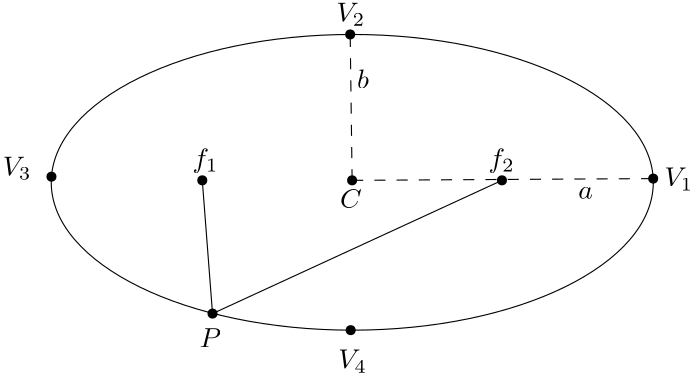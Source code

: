 <?xml version="1.0"?>
<!DOCTYPE ipe SYSTEM "ipe.dtd">
<ipe version="70107" creator="Ipe 7.2.5">
<info created="D:20160908155429" modified="D:20160908160049"/>
<ipestyle name="basic">
<symbol name="arrow/arc(spx)">
<path stroke="sym-stroke" fill="sym-stroke" pen="sym-pen">
0 0 m
-1 0.333 l
-1 -0.333 l
h
</path>
</symbol>
<symbol name="arrow/farc(spx)">
<path stroke="sym-stroke" fill="white" pen="sym-pen">
0 0 m
-1 0.333 l
-1 -0.333 l
h
</path>
</symbol>
<symbol name="arrow/ptarc(spx)">
<path stroke="sym-stroke" fill="sym-stroke" pen="sym-pen">
0 0 m
-1 0.333 l
-0.8 0 l
-1 -0.333 l
h
</path>
</symbol>
<symbol name="arrow/fptarc(spx)">
<path stroke="sym-stroke" fill="white" pen="sym-pen">
0 0 m
-1 0.333 l
-0.8 0 l
-1 -0.333 l
h
</path>
</symbol>
<symbol name="mark/circle(sx)" transformations="translations">
<path fill="sym-stroke">
0.6 0 0 0.6 0 0 e
0.4 0 0 0.4 0 0 e
</path>
</symbol>
<symbol name="mark/disk(sx)" transformations="translations">
<path fill="sym-stroke">
0.6 0 0 0.6 0 0 e
</path>
</symbol>
<symbol name="mark/fdisk(sfx)" transformations="translations">
<group>
<path fill="sym-fill">
0.5 0 0 0.5 0 0 e
</path>
<path fill="sym-stroke" fillrule="eofill">
0.6 0 0 0.6 0 0 e
0.4 0 0 0.4 0 0 e
</path>
</group>
</symbol>
<symbol name="mark/box(sx)" transformations="translations">
<path fill="sym-stroke" fillrule="eofill">
-0.6 -0.6 m
0.6 -0.6 l
0.6 0.6 l
-0.6 0.6 l
h
-0.4 -0.4 m
0.4 -0.4 l
0.4 0.4 l
-0.4 0.4 l
h
</path>
</symbol>
<symbol name="mark/square(sx)" transformations="translations">
<path fill="sym-stroke">
-0.6 -0.6 m
0.6 -0.6 l
0.6 0.6 l
-0.6 0.6 l
h
</path>
</symbol>
<symbol name="mark/fsquare(sfx)" transformations="translations">
<group>
<path fill="sym-fill">
-0.5 -0.5 m
0.5 -0.5 l
0.5 0.5 l
-0.5 0.5 l
h
</path>
<path fill="sym-stroke" fillrule="eofill">
-0.6 -0.6 m
0.6 -0.6 l
0.6 0.6 l
-0.6 0.6 l
h
-0.4 -0.4 m
0.4 -0.4 l
0.4 0.4 l
-0.4 0.4 l
h
</path>
</group>
</symbol>
<symbol name="mark/cross(sx)" transformations="translations">
<group>
<path fill="sym-stroke">
-0.43 -0.57 m
0.57 0.43 l
0.43 0.57 l
-0.57 -0.43 l
h
</path>
<path fill="sym-stroke">
-0.43 0.57 m
0.57 -0.43 l
0.43 -0.57 l
-0.57 0.43 l
h
</path>
</group>
</symbol>
<symbol name="arrow/fnormal(spx)">
<path stroke="sym-stroke" fill="white" pen="sym-pen">
0 0 m
-1 0.333 l
-1 -0.333 l
h
</path>
</symbol>
<symbol name="arrow/pointed(spx)">
<path stroke="sym-stroke" fill="sym-stroke" pen="sym-pen">
0 0 m
-1 0.333 l
-0.8 0 l
-1 -0.333 l
h
</path>
</symbol>
<symbol name="arrow/fpointed(spx)">
<path stroke="sym-stroke" fill="white" pen="sym-pen">
0 0 m
-1 0.333 l
-0.8 0 l
-1 -0.333 l
h
</path>
</symbol>
<symbol name="arrow/linear(spx)">
<path stroke="sym-stroke" pen="sym-pen">
-1 0.333 m
0 0 l
-1 -0.333 l
</path>
</symbol>
<symbol name="arrow/fdouble(spx)">
<path stroke="sym-stroke" fill="white" pen="sym-pen">
0 0 m
-1 0.333 l
-1 -0.333 l
h
-1 0 m
-2 0.333 l
-2 -0.333 l
h
</path>
</symbol>
<symbol name="arrow/double(spx)">
<path stroke="sym-stroke" fill="sym-stroke" pen="sym-pen">
0 0 m
-1 0.333 l
-1 -0.333 l
h
-1 0 m
-2 0.333 l
-2 -0.333 l
h
</path>
</symbol>
<pen name="heavier" value="0.8"/>
<pen name="fat" value="1.2"/>
<pen name="ultrafat" value="2"/>
<symbolsize name="large" value="5"/>
<symbolsize name="small" value="2"/>
<symbolsize name="tiny" value="1.1"/>
<arrowsize name="large" value="10"/>
<arrowsize name="small" value="5"/>
<arrowsize name="tiny" value="3"/>
<color name="red" value="1 0 0"/>
<color name="green" value="0 1 0"/>
<color name="blue" value="0 0 1"/>
<color name="yellow" value="1 1 0"/>
<color name="orange" value="1 0.647 0"/>
<color name="gold" value="1 0.843 0"/>
<color name="purple" value="0.627 0.125 0.941"/>
<color name="gray" value="0.745"/>
<color name="brown" value="0.647 0.165 0.165"/>
<color name="navy" value="0 0 0.502"/>
<color name="pink" value="1 0.753 0.796"/>
<color name="seagreen" value="0.18 0.545 0.341"/>
<color name="turquoise" value="0.251 0.878 0.816"/>
<color name="violet" value="0.933 0.51 0.933"/>
<color name="darkblue" value="0 0 0.545"/>
<color name="darkcyan" value="0 0.545 0.545"/>
<color name="darkgray" value="0.663"/>
<color name="darkgreen" value="0 0.392 0"/>
<color name="darkmagenta" value="0.545 0 0.545"/>
<color name="darkorange" value="1 0.549 0"/>
<color name="darkred" value="0.545 0 0"/>
<color name="lightblue" value="0.678 0.847 0.902"/>
<color name="lightcyan" value="0.878 1 1"/>
<color name="lightgray" value="0.827"/>
<color name="lightgreen" value="0.565 0.933 0.565"/>
<color name="lightyellow" value="1 1 0.878"/>
<dashstyle name="dashed" value="[4] 0"/>
<dashstyle name="dotted" value="[1 3] 0"/>
<dashstyle name="dash dotted" value="[4 2 1 2] 0"/>
<dashstyle name="dash dot dotted" value="[4 2 1 2 1 2] 0"/>
<textsize name="large" value="\large"/>
<textsize name="Large" value="\Large"/>
<textsize name="LARGE" value="\LARGE"/>
<textsize name="huge" value="\huge"/>
<textsize name="Huge" value="\Huge"/>
<textsize name="small" value="\small"/>
<textsize name="footnote" value="\footnotesize"/>
<textsize name="tiny" value="\tiny"/>
<textstyle name="center" begin="\begin{center}" end="\end{center}"/>
<textstyle name="itemize" begin="\begin{itemize}" end="\end{itemize}"/>
<textstyle name="item" begin="\begin{itemize}\item{}" end="\end{itemize}"/>
<gridsize name="4 pts" value="4"/>
<gridsize name="8 pts (~3 mm)" value="8"/>
<gridsize name="16 pts (~6 mm)" value="16"/>
<gridsize name="32 pts (~12 mm)" value="32"/>
<gridsize name="10 pts (~3.5 mm)" value="10"/>
<gridsize name="20 pts (~7 mm)" value="20"/>
<gridsize name="14 pts (~5 mm)" value="14"/>
<gridsize name="28 pts (~10 mm)" value="28"/>
<gridsize name="56 pts (~20 mm)" value="56"/>
<anglesize name="90 deg" value="90"/>
<anglesize name="60 deg" value="60"/>
<anglesize name="45 deg" value="45"/>
<anglesize name="30 deg" value="30"/>
<anglesize name="22.5 deg" value="22.5"/>
<opacity name="10%" value="0.1"/>
<opacity name="30%" value="0.3"/>
<opacity name="50%" value="0.5"/>
<opacity name="75%" value="0.75"/>
<tiling name="falling" angle="-60" step="4" width="1"/>
<tiling name="rising" angle="30" step="4" width="1"/>
</ipestyle>
<page>
<layer name="alpha"/>
<view layers="alpha" active="alpha"/>
<path layer="alpha" matrix="0.846644 0 0 0.415844 42.9421 429.241" stroke="black">
128 0 0 128 256 640 e
</path>
<use matrix="1.68559 0 0 1.68559 -279.759 -436.624" name="mark/disk(sx)" pos="288 672" size="normal" stroke="black"/>
<use matrix="1.68559 0 0 1.68559 -279.759 -436.624" name="mark/disk(sx)" pos="352 672" size="normal" stroke="black"/>
<use matrix="1.68559 0 0 1.68559 -279.759 -436.624" name="mark/disk(sx)" pos="320 672" size="normal" stroke="black"/>
<use matrix="1.68559 0 0 1.68559 -295.256 -534.291" name="mark/disk(sx)" pos="299.379 701.483" size="normal" stroke="black"/>
<text matrix="1 0 0 1 -2.9912 16.9688" transformations="translations" pos="205.131 683.789" stroke="black" type="label" width="9.347" height="6.926" depth="1.93" valign="baseline">$f_1$</text>
<text matrix="1 0 0 1 -11.5636 14.2996" transformations="translations" pos="320.324 686.481" stroke="black" type="label" width="9.347" height="6.926" depth="1.93" valign="baseline">$f_2$</text>
<text matrix="1 0 0 1 -11.2074 2.30528" transformations="translations" pos="266.496 683.789" stroke="black" type="label" width="7.833" height="6.808" depth="0" valign="baseline">$C$</text>
<path stroke="black" dash="dashed">
259.63 696.092 m
368.019 696.719 l
</path>
<path stroke="black" dash="dashed">
259.63 696.092 m
258.934 748.608 l
</path>
<text matrix="1 0 0 1 -1.22504 -2.45008" transformations="translations" pos="342.226 691.95" stroke="black" type="label" width="5.266" height="4.289" depth="0" valign="baseline">$a$</text>
<text matrix="1 0 0 1 -2.94009 -4.16513" transformations="translations" pos="264.313 733.356" stroke="black" type="label" width="4.276" height="6.918" depth="0" valign="baseline">$b$</text>
<use name="mark/disk(sx)" pos="368.019 696.719" size="normal" stroke="black"/>
<use name="mark/disk(sx)" pos="258.934 748.608" size="normal" stroke="black"/>
<text matrix="1 0 0 1 -35.8877 1.40133" transformations="translations" pos="240.548 634.618" stroke="black" type="label" width="7.78" height="6.808" depth="0" valign="baseline">$P$</text>
<text matrix="1 0 0 1 -4.65515 -2.94009" transformations="translations" pos="376.772 696.85" stroke="black" type="label" width="10.281" height="6.812" depth="1.49" valign="baseline">$V_1$</text>
<text matrix="1 0 0 1 -11.7604 -2.94009" transformations="translations" pos="265.783 756.142" stroke="black" type="label" width="10.281" height="6.812" depth="1.49" valign="baseline">$V_2$</text>
<text matrix="1 0 0 1 -242.905 0.911316" transformations="translations" pos="376.772 696.85" stroke="black" type="label" width="10.281" height="6.812" depth="1.49" valign="baseline">$V_3$</text>
<text matrix="1 0 0 1 -122.11 -68.5199" transformations="translations" pos="376.772 696.85" stroke="black" type="label" width="10.281" height="6.812" depth="1.49" valign="baseline">$V_4$</text>
<use name="mark/disk(sx)" pos="151.391 697.41" size="normal" stroke="black"/>
<use name="mark/disk(sx)" pos="259.113 642.154" size="normal" stroke="black"/>
<path stroke="black">
205.691 696.092 m
209.374 648.121 l
</path>
<path stroke="black">
313.569 696.092 m
209.374 648.121 l
</path>
</page>
</ipe>
